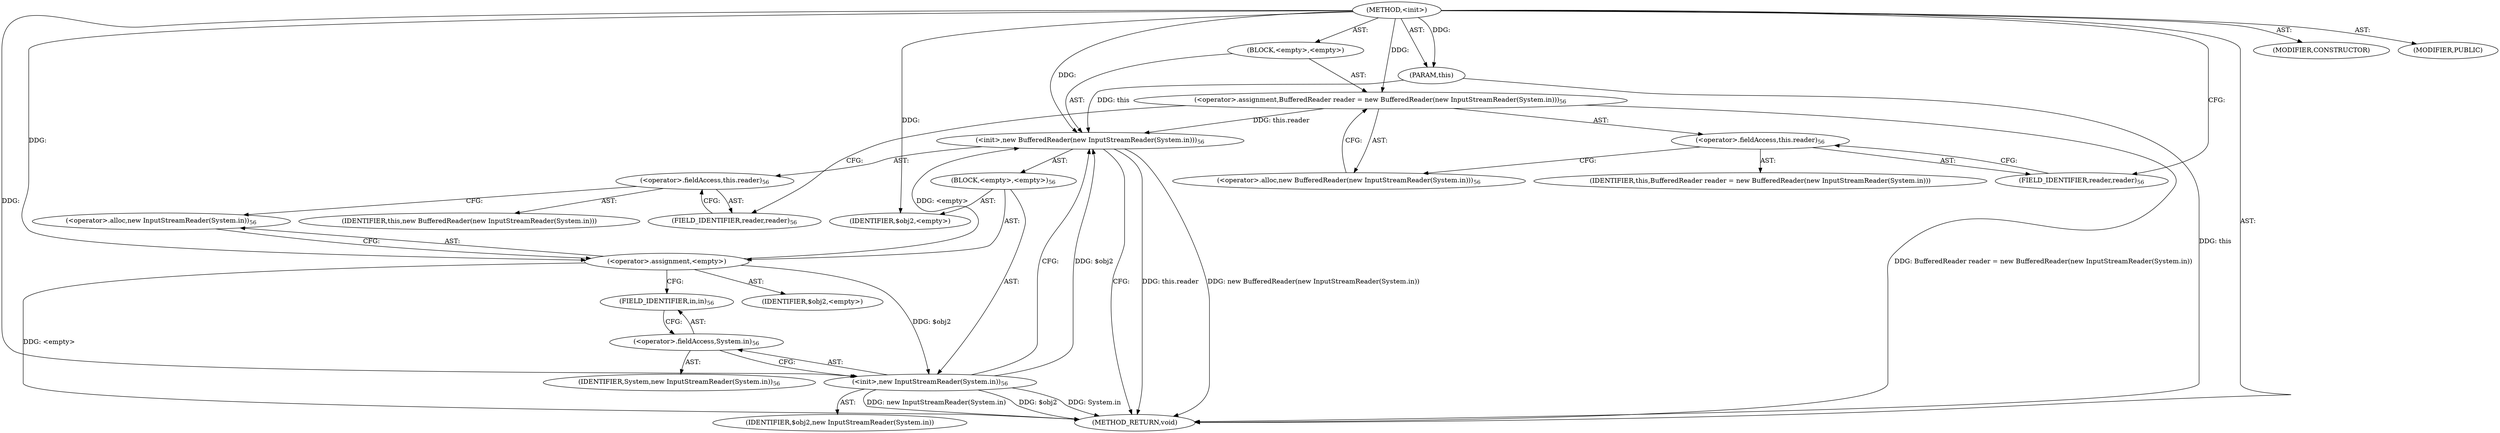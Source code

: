 digraph "&lt;init&gt;" {  
"315" [label = <(METHOD,&lt;init&gt;)> ]
"316" [label = <(PARAM,this)> ]
"317" [label = <(BLOCK,&lt;empty&gt;,&lt;empty&gt;)> ]
"318" [label = <(&lt;operator&gt;.assignment,BufferedReader reader = new BufferedReader(new InputStreamReader(System.in)))<SUB>56</SUB>> ]
"319" [label = <(&lt;operator&gt;.fieldAccess,this.reader)<SUB>56</SUB>> ]
"320" [label = <(IDENTIFIER,this,BufferedReader reader = new BufferedReader(new InputStreamReader(System.in)))> ]
"321" [label = <(FIELD_IDENTIFIER,reader,reader)<SUB>56</SUB>> ]
"322" [label = <(&lt;operator&gt;.alloc,new BufferedReader(new InputStreamReader(System.in)))<SUB>56</SUB>> ]
"323" [label = <(&lt;init&gt;,new BufferedReader(new InputStreamReader(System.in)))<SUB>56</SUB>> ]
"324" [label = <(&lt;operator&gt;.fieldAccess,this.reader)<SUB>56</SUB>> ]
"325" [label = <(IDENTIFIER,this,new BufferedReader(new InputStreamReader(System.in)))> ]
"326" [label = <(FIELD_IDENTIFIER,reader,reader)<SUB>56</SUB>> ]
"327" [label = <(BLOCK,&lt;empty&gt;,&lt;empty&gt;)<SUB>56</SUB>> ]
"328" [label = <(&lt;operator&gt;.assignment,&lt;empty&gt;)> ]
"329" [label = <(IDENTIFIER,$obj2,&lt;empty&gt;)> ]
"330" [label = <(&lt;operator&gt;.alloc,new InputStreamReader(System.in))<SUB>56</SUB>> ]
"331" [label = <(&lt;init&gt;,new InputStreamReader(System.in))<SUB>56</SUB>> ]
"332" [label = <(IDENTIFIER,$obj2,new InputStreamReader(System.in))> ]
"333" [label = <(&lt;operator&gt;.fieldAccess,System.in)<SUB>56</SUB>> ]
"334" [label = <(IDENTIFIER,System,new InputStreamReader(System.in))<SUB>56</SUB>> ]
"335" [label = <(FIELD_IDENTIFIER,in,in)<SUB>56</SUB>> ]
"336" [label = <(IDENTIFIER,$obj2,&lt;empty&gt;)> ]
"337" [label = <(MODIFIER,CONSTRUCTOR)> ]
"338" [label = <(MODIFIER,PUBLIC)> ]
"339" [label = <(METHOD_RETURN,void)> ]
  "315" -> "316"  [ label = "AST: "] 
  "315" -> "317"  [ label = "AST: "] 
  "315" -> "337"  [ label = "AST: "] 
  "315" -> "338"  [ label = "AST: "] 
  "315" -> "339"  [ label = "AST: "] 
  "317" -> "318"  [ label = "AST: "] 
  "317" -> "323"  [ label = "AST: "] 
  "318" -> "319"  [ label = "AST: "] 
  "318" -> "322"  [ label = "AST: "] 
  "319" -> "320"  [ label = "AST: "] 
  "319" -> "321"  [ label = "AST: "] 
  "323" -> "324"  [ label = "AST: "] 
  "323" -> "327"  [ label = "AST: "] 
  "324" -> "325"  [ label = "AST: "] 
  "324" -> "326"  [ label = "AST: "] 
  "327" -> "328"  [ label = "AST: "] 
  "327" -> "331"  [ label = "AST: "] 
  "327" -> "336"  [ label = "AST: "] 
  "328" -> "329"  [ label = "AST: "] 
  "328" -> "330"  [ label = "AST: "] 
  "331" -> "332"  [ label = "AST: "] 
  "331" -> "333"  [ label = "AST: "] 
  "333" -> "334"  [ label = "AST: "] 
  "333" -> "335"  [ label = "AST: "] 
  "318" -> "326"  [ label = "CFG: "] 
  "323" -> "339"  [ label = "CFG: "] 
  "319" -> "322"  [ label = "CFG: "] 
  "322" -> "318"  [ label = "CFG: "] 
  "324" -> "330"  [ label = "CFG: "] 
  "321" -> "319"  [ label = "CFG: "] 
  "326" -> "324"  [ label = "CFG: "] 
  "328" -> "335"  [ label = "CFG: "] 
  "331" -> "323"  [ label = "CFG: "] 
  "330" -> "328"  [ label = "CFG: "] 
  "333" -> "331"  [ label = "CFG: "] 
  "335" -> "333"  [ label = "CFG: "] 
  "315" -> "321"  [ label = "CFG: "] 
  "316" -> "339"  [ label = "DDG: this"] 
  "318" -> "339"  [ label = "DDG: BufferedReader reader = new BufferedReader(new InputStreamReader(System.in))"] 
  "323" -> "339"  [ label = "DDG: this.reader"] 
  "328" -> "339"  [ label = "DDG: &lt;empty&gt;"] 
  "331" -> "339"  [ label = "DDG: $obj2"] 
  "331" -> "339"  [ label = "DDG: System.in"] 
  "331" -> "339"  [ label = "DDG: new InputStreamReader(System.in)"] 
  "323" -> "339"  [ label = "DDG: new BufferedReader(new InputStreamReader(System.in))"] 
  "315" -> "316"  [ label = "DDG: "] 
  "315" -> "318"  [ label = "DDG: "] 
  "316" -> "323"  [ label = "DDG: this"] 
  "318" -> "323"  [ label = "DDG: this.reader"] 
  "328" -> "323"  [ label = "DDG: &lt;empty&gt;"] 
  "331" -> "323"  [ label = "DDG: $obj2"] 
  "315" -> "323"  [ label = "DDG: "] 
  "315" -> "328"  [ label = "DDG: "] 
  "315" -> "336"  [ label = "DDG: "] 
  "328" -> "331"  [ label = "DDG: $obj2"] 
  "315" -> "331"  [ label = "DDG: "] 
}
